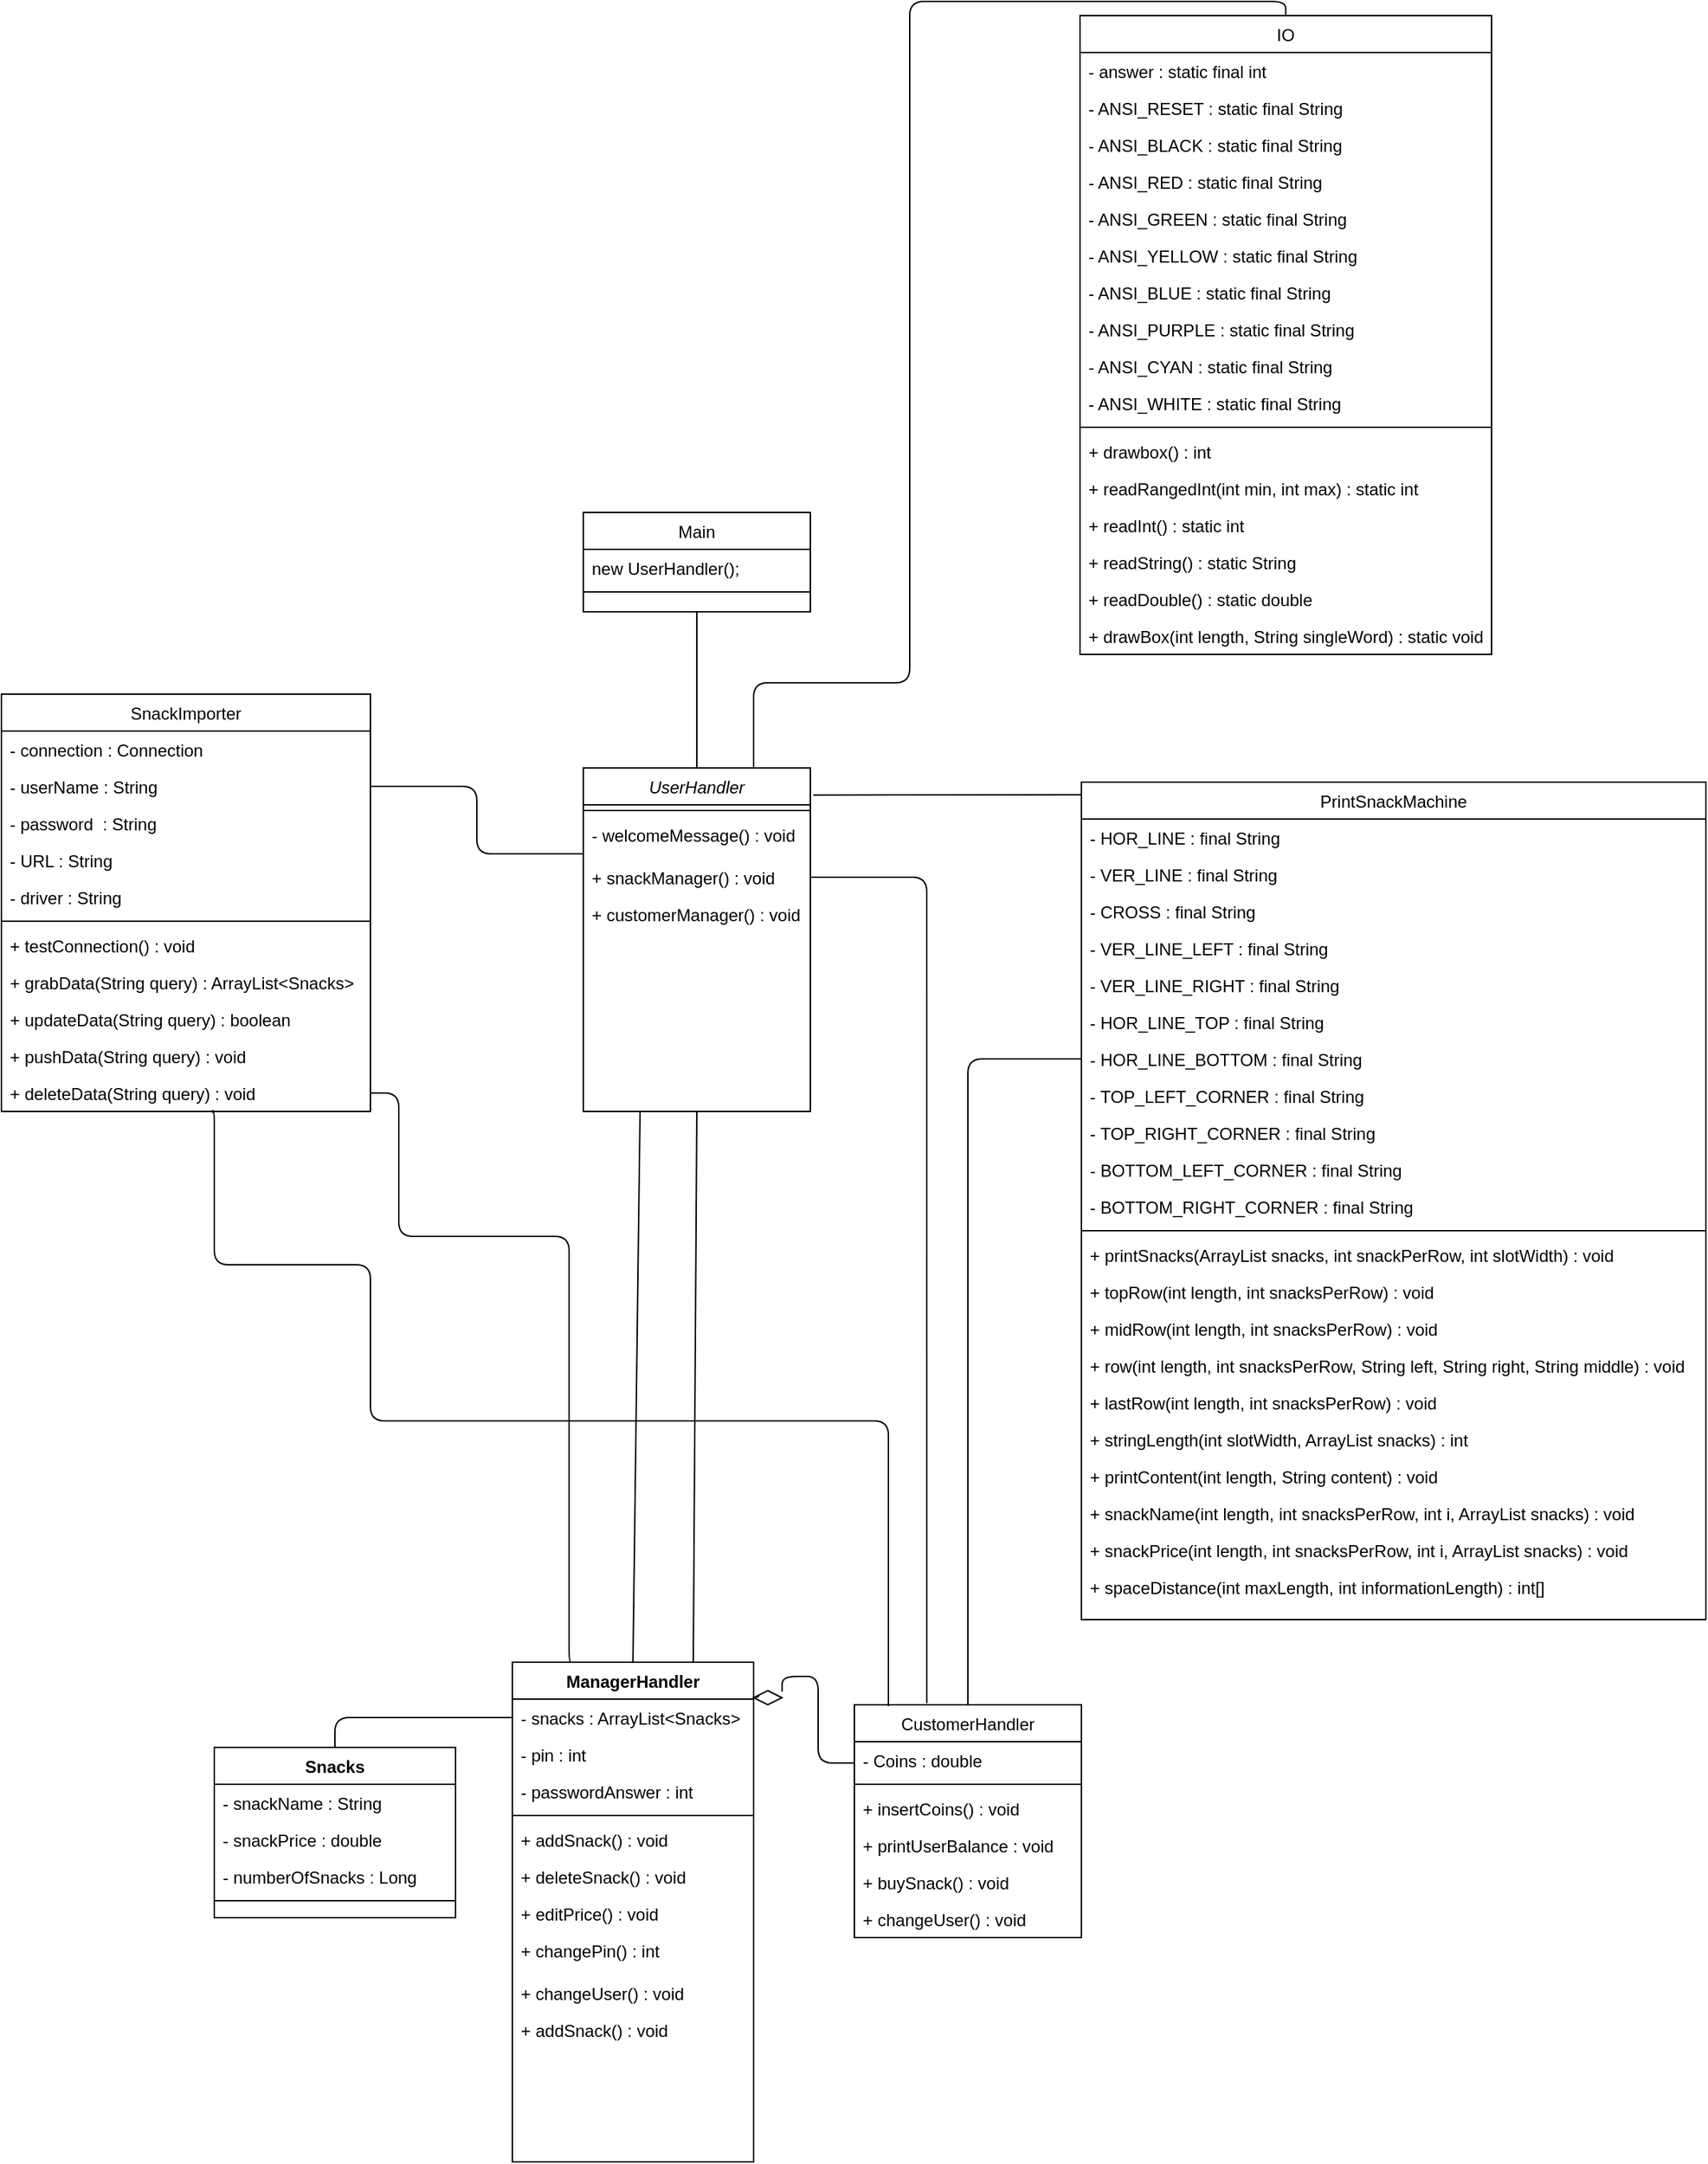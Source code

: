 <mxfile version="14.5.1" type="device"><diagram id="C5RBs43oDa-KdzZeNtuy" name="Page-1"><mxGraphModel dx="1024" dy="1761" grid="1" gridSize="10" guides="1" tooltips="1" connect="1" arrows="1" fold="1" page="1" pageScale="1" pageWidth="827" pageHeight="1169" math="0" shadow="0"><root><mxCell id="WIyWlLk6GJQsqaUBKTNV-0"/><mxCell id="WIyWlLk6GJQsqaUBKTNV-1" parent="WIyWlLk6GJQsqaUBKTNV-0"/><mxCell id="zkfFHV4jXpPFQw0GAbJ--0" value="UserHandler" style="swimlane;fontStyle=2;align=center;verticalAlign=top;childLayout=stackLayout;horizontal=1;startSize=26;horizontalStack=0;resizeParent=1;resizeLast=0;collapsible=1;marginBottom=0;rounded=0;shadow=0;strokeWidth=1;" parent="WIyWlLk6GJQsqaUBKTNV-1" vertex="1"><mxGeometry x="450" y="-530" width="160" height="242" as="geometry"><mxRectangle x="230" y="140" width="160" height="26" as="alternateBounds"/></mxGeometry></mxCell><mxCell id="2cASF21D1SlaYbi52eD0-121" value="" style="line;html=1;strokeWidth=1;align=left;verticalAlign=middle;spacingTop=-1;spacingLeft=3;spacingRight=3;rotatable=0;labelPosition=right;points=[];portConstraint=eastwest;" parent="zkfFHV4jXpPFQw0GAbJ--0" vertex="1"><mxGeometry y="26" width="160" height="8" as="geometry"/></mxCell><mxCell id="zkfFHV4jXpPFQw0GAbJ--5" value="- welcomeMessage() : void" style="text;align=left;verticalAlign=top;spacingLeft=4;spacingRight=4;overflow=hidden;rotatable=0;points=[[0,0.5],[1,0.5]];portConstraint=eastwest;" parent="zkfFHV4jXpPFQw0GAbJ--0" vertex="1"><mxGeometry y="34" width="160" height="30" as="geometry"/></mxCell><mxCell id="2cASF21D1SlaYbi52eD0-30" value="+ snackManager() : void" style="text;align=left;verticalAlign=top;spacingLeft=4;spacingRight=4;overflow=hidden;rotatable=0;points=[[0,0.5],[1,0.5]];portConstraint=eastwest;" parent="zkfFHV4jXpPFQw0GAbJ--0" vertex="1"><mxGeometry y="64" width="160" height="26" as="geometry"/></mxCell><mxCell id="2cASF21D1SlaYbi52eD0-31" value="+ customerManager() : void" style="text;align=left;verticalAlign=top;spacingLeft=4;spacingRight=4;overflow=hidden;rotatable=0;points=[[0,0.5],[1,0.5]];portConstraint=eastwest;" parent="zkfFHV4jXpPFQw0GAbJ--0" vertex="1"><mxGeometry y="90" width="160" height="26" as="geometry"/></mxCell><mxCell id="JC5W93umAyx_FNa5GEK2-9" style="edgeStyle=orthogonalEdgeStyle;rounded=1;orthogonalLoop=1;jettySize=auto;html=1;entryX=0;entryY=0.5;entryDx=0;entryDy=0;endArrow=none;endFill=0;" parent="WIyWlLk6GJQsqaUBKTNV-1" source="zkfFHV4jXpPFQw0GAbJ--6" target="2cASF21D1SlaYbi52eD0-49" edge="1"><mxGeometry relative="1" as="geometry"/></mxCell><mxCell id="zkfFHV4jXpPFQw0GAbJ--6" value="CustomerHandler" style="swimlane;fontStyle=0;align=center;verticalAlign=top;childLayout=stackLayout;horizontal=1;startSize=26;horizontalStack=0;resizeParent=1;resizeLast=0;collapsible=1;marginBottom=0;rounded=0;shadow=0;strokeWidth=1;" parent="WIyWlLk6GJQsqaUBKTNV-1" vertex="1"><mxGeometry x="641" y="130" width="160" height="164" as="geometry"><mxRectangle x="130" y="380" width="160" height="26" as="alternateBounds"/></mxGeometry></mxCell><mxCell id="zkfFHV4jXpPFQw0GAbJ--7" value="- Coins : double" style="text;align=left;verticalAlign=top;spacingLeft=4;spacingRight=4;overflow=hidden;rotatable=0;points=[[0,0.5],[1,0.5]];portConstraint=eastwest;" parent="zkfFHV4jXpPFQw0GAbJ--6" vertex="1"><mxGeometry y="26" width="160" height="26" as="geometry"/></mxCell><mxCell id="zkfFHV4jXpPFQw0GAbJ--9" value="" style="line;html=1;strokeWidth=1;align=left;verticalAlign=middle;spacingTop=-1;spacingLeft=3;spacingRight=3;rotatable=0;labelPosition=right;points=[];portConstraint=eastwest;" parent="zkfFHV4jXpPFQw0GAbJ--6" vertex="1"><mxGeometry y="52" width="160" height="8" as="geometry"/></mxCell><mxCell id="zkfFHV4jXpPFQw0GAbJ--11" value="+ insertCoins() : void&#10;" style="text;align=left;verticalAlign=top;spacingLeft=4;spacingRight=4;overflow=hidden;rotatable=0;points=[[0,0.5],[1,0.5]];portConstraint=eastwest;" parent="zkfFHV4jXpPFQw0GAbJ--6" vertex="1"><mxGeometry y="60" width="160" height="26" as="geometry"/></mxCell><mxCell id="2cASF21D1SlaYbi52eD0-34" value="+ printUserBalance : void&#10;" style="text;align=left;verticalAlign=top;spacingLeft=4;spacingRight=4;overflow=hidden;rotatable=0;points=[[0,0.5],[1,0.5]];portConstraint=eastwest;rounded=0;shadow=0;html=0;" parent="zkfFHV4jXpPFQw0GAbJ--6" vertex="1"><mxGeometry y="86" width="160" height="26" as="geometry"/></mxCell><mxCell id="2cASF21D1SlaYbi52eD0-35" value="+ buySnack() : void&#10;" style="text;align=left;verticalAlign=top;spacingLeft=4;spacingRight=4;overflow=hidden;rotatable=0;points=[[0,0.5],[1,0.5]];portConstraint=eastwest;rounded=0;shadow=0;html=0;" parent="zkfFHV4jXpPFQw0GAbJ--6" vertex="1"><mxGeometry y="112" width="160" height="26" as="geometry"/></mxCell><mxCell id="2cASF21D1SlaYbi52eD0-36" value="+ changeUser() : void" style="text;align=left;verticalAlign=top;spacingLeft=4;spacingRight=4;overflow=hidden;rotatable=0;points=[[0,0.5],[1,0.5]];portConstraint=eastwest;rounded=0;shadow=0;html=0;" parent="zkfFHV4jXpPFQw0GAbJ--6" vertex="1"><mxGeometry y="138" width="160" height="26" as="geometry"/></mxCell><mxCell id="zkfFHV4jXpPFQw0GAbJ--13" value="Main" style="swimlane;fontStyle=0;align=center;verticalAlign=top;childLayout=stackLayout;horizontal=1;startSize=26;horizontalStack=0;resizeParent=1;resizeLast=0;collapsible=1;marginBottom=0;rounded=0;shadow=0;strokeWidth=1;" parent="WIyWlLk6GJQsqaUBKTNV-1" vertex="1"><mxGeometry x="450" y="-710" width="160" height="70" as="geometry"><mxRectangle x="340" y="380" width="170" height="26" as="alternateBounds"/></mxGeometry></mxCell><mxCell id="zkfFHV4jXpPFQw0GAbJ--14" value="new UserHandler();" style="text;align=left;verticalAlign=top;spacingLeft=4;spacingRight=4;overflow=hidden;rotatable=0;points=[[0,0.5],[1,0.5]];portConstraint=eastwest;" parent="zkfFHV4jXpPFQw0GAbJ--13" vertex="1"><mxGeometry y="26" width="160" height="26" as="geometry"/></mxCell><mxCell id="zkfFHV4jXpPFQw0GAbJ--15" value="" style="line;html=1;strokeWidth=1;align=left;verticalAlign=middle;spacingTop=-1;spacingLeft=3;spacingRight=3;rotatable=0;labelPosition=right;points=[];portConstraint=eastwest;" parent="zkfFHV4jXpPFQw0GAbJ--13" vertex="1"><mxGeometry y="52" width="160" height="8" as="geometry"/></mxCell><mxCell id="JC5W93umAyx_FNa5GEK2-10" style="edgeStyle=orthogonalEdgeStyle;rounded=1;orthogonalLoop=1;jettySize=auto;html=1;entryX=1;entryY=0.5;entryDx=0;entryDy=0;endArrow=none;endFill=0;exitX=0.25;exitY=0;exitDx=0;exitDy=0;" parent="WIyWlLk6GJQsqaUBKTNV-1" source="zkfFHV4jXpPFQw0GAbJ--17" target="2cASF21D1SlaYbi52eD0-81" edge="1"><mxGeometry relative="1" as="geometry"><Array as="points"><mxPoint x="440" y="100"/><mxPoint x="440" y="-200"/><mxPoint x="320" y="-200"/><mxPoint x="320" y="-301"/></Array></mxGeometry></mxCell><mxCell id="zkfFHV4jXpPFQw0GAbJ--17" value="ManagerHandler" style="swimlane;fontStyle=1;align=center;verticalAlign=top;childLayout=stackLayout;horizontal=1;startSize=26;horizontalStack=0;resizeParent=1;resizeLast=0;collapsible=1;marginBottom=0;rounded=0;shadow=0;strokeWidth=1;" parent="WIyWlLk6GJQsqaUBKTNV-1" vertex="1"><mxGeometry x="400" y="100" width="170" height="352" as="geometry"><mxRectangle x="550" y="140" width="160" height="26" as="alternateBounds"/></mxGeometry></mxCell><mxCell id="2cASF21D1SlaYbi52eD0-59" value="- snacks : ArrayList&lt;Snacks&gt;" style="text;align=left;verticalAlign=top;spacingLeft=4;spacingRight=4;overflow=hidden;rotatable=0;points=[[0,0.5],[1,0.5]];portConstraint=eastwest;rounded=0;shadow=0;html=0;" parent="zkfFHV4jXpPFQw0GAbJ--17" vertex="1"><mxGeometry y="26" width="170" height="26" as="geometry"/></mxCell><mxCell id="2cASF21D1SlaYbi52eD0-66" value="- pin : int" style="text;align=left;verticalAlign=top;spacingLeft=4;spacingRight=4;overflow=hidden;rotatable=0;points=[[0,0.5],[1,0.5]];portConstraint=eastwest;rounded=0;shadow=0;html=0;" parent="zkfFHV4jXpPFQw0GAbJ--17" vertex="1"><mxGeometry y="52" width="170" height="26" as="geometry"/></mxCell><mxCell id="2cASF21D1SlaYbi52eD0-65" value="- passwordAnswer : int" style="text;align=left;verticalAlign=top;spacingLeft=4;spacingRight=4;overflow=hidden;rotatable=0;points=[[0,0.5],[1,0.5]];portConstraint=eastwest;rounded=0;shadow=0;html=0;" parent="zkfFHV4jXpPFQw0GAbJ--17" vertex="1"><mxGeometry y="78" width="170" height="26" as="geometry"/></mxCell><mxCell id="zkfFHV4jXpPFQw0GAbJ--23" value="" style="line;html=1;strokeWidth=1;align=left;verticalAlign=middle;spacingTop=-1;spacingLeft=3;spacingRight=3;rotatable=0;labelPosition=right;points=[];portConstraint=eastwest;" parent="zkfFHV4jXpPFQw0GAbJ--17" vertex="1"><mxGeometry y="104" width="170" height="8" as="geometry"/></mxCell><mxCell id="zkfFHV4jXpPFQw0GAbJ--24" value="+ addSnack() : void&#10;" style="text;align=left;verticalAlign=top;spacingLeft=4;spacingRight=4;overflow=hidden;rotatable=0;points=[[0,0.5],[1,0.5]];portConstraint=eastwest;" parent="zkfFHV4jXpPFQw0GAbJ--17" vertex="1"><mxGeometry y="112" width="170" height="26" as="geometry"/></mxCell><mxCell id="2cASF21D1SlaYbi52eD0-67" value="+ deleteSnack() : void" style="text;align=left;verticalAlign=top;spacingLeft=4;spacingRight=4;overflow=hidden;rotatable=0;points=[[0,0.5],[1,0.5]];portConstraint=eastwest;" parent="zkfFHV4jXpPFQw0GAbJ--17" vertex="1"><mxGeometry y="138" width="170" height="26" as="geometry"/></mxCell><mxCell id="2cASF21D1SlaYbi52eD0-68" value="+ editPrice() : void&#10;" style="text;align=left;verticalAlign=top;spacingLeft=4;spacingRight=4;overflow=hidden;rotatable=0;points=[[0,0.5],[1,0.5]];portConstraint=eastwest;" parent="zkfFHV4jXpPFQw0GAbJ--17" vertex="1"><mxGeometry y="164" width="170" height="26" as="geometry"/></mxCell><mxCell id="2cASF21D1SlaYbi52eD0-71" value="+ changePin() : int" style="text;align=left;verticalAlign=top;spacingLeft=4;spacingRight=4;overflow=hidden;rotatable=0;points=[[0,0.5],[1,0.5]];portConstraint=eastwest;" parent="zkfFHV4jXpPFQw0GAbJ--17" vertex="1"><mxGeometry y="190" width="170" height="30" as="geometry"/></mxCell><mxCell id="2cASF21D1SlaYbi52eD0-72" value="+ changeUser() : void" style="text;align=left;verticalAlign=top;spacingLeft=4;spacingRight=4;overflow=hidden;rotatable=0;points=[[0,0.5],[1,0.5]];portConstraint=eastwest;" parent="zkfFHV4jXpPFQw0GAbJ--17" vertex="1"><mxGeometry y="220" width="170" height="26" as="geometry"/></mxCell><mxCell id="2cASF21D1SlaYbi52eD0-74" value="+ addSnack() : void&#10;" style="text;align=left;verticalAlign=top;spacingLeft=4;spacingRight=4;overflow=hidden;rotatable=0;points=[[0,0.5],[1,0.5]];portConstraint=eastwest;" parent="zkfFHV4jXpPFQw0GAbJ--17" vertex="1"><mxGeometry y="246" width="170" height="26" as="geometry"/></mxCell><mxCell id="2cASF21D1SlaYbi52eD0-0" value="IO&#10;&#10;" style="swimlane;fontStyle=0;align=center;verticalAlign=top;childLayout=stackLayout;horizontal=1;startSize=26;horizontalStack=0;resizeParent=1;resizeLast=0;collapsible=1;marginBottom=0;rounded=0;shadow=0;strokeWidth=1;" parent="WIyWlLk6GJQsqaUBKTNV-1" vertex="1"><mxGeometry x="800" y="-1060" width="290" height="450" as="geometry"><mxRectangle x="130" y="380" width="160" height="26" as="alternateBounds"/></mxGeometry></mxCell><mxCell id="2cASF21D1SlaYbi52eD0-1" value="- answer : static final int" style="text;align=left;verticalAlign=top;spacingLeft=4;spacingRight=4;overflow=hidden;rotatable=0;points=[[0,0.5],[1,0.5]];portConstraint=eastwest;" parent="2cASF21D1SlaYbi52eD0-0" vertex="1"><mxGeometry y="26" width="290" height="26" as="geometry"/></mxCell><mxCell id="2cASF21D1SlaYbi52eD0-86" value="- ANSI_RESET : static final String" style="text;align=left;verticalAlign=top;spacingLeft=4;spacingRight=4;overflow=hidden;rotatable=0;points=[[0,0.5],[1,0.5]];portConstraint=eastwest;rounded=0;shadow=0;html=0;" parent="2cASF21D1SlaYbi52eD0-0" vertex="1"><mxGeometry y="52" width="290" height="26" as="geometry"/></mxCell><mxCell id="2cASF21D1SlaYbi52eD0-87" value="- ANSI_BLACK : static final String" style="text;align=left;verticalAlign=top;spacingLeft=4;spacingRight=4;overflow=hidden;rotatable=0;points=[[0,0.5],[1,0.5]];portConstraint=eastwest;rounded=0;shadow=0;html=0;" parent="2cASF21D1SlaYbi52eD0-0" vertex="1"><mxGeometry y="78" width="290" height="26" as="geometry"/></mxCell><mxCell id="2cASF21D1SlaYbi52eD0-85" value="- ANSI_RED : static final String" style="text;align=left;verticalAlign=top;spacingLeft=4;spacingRight=4;overflow=hidden;rotatable=0;points=[[0,0.5],[1,0.5]];portConstraint=eastwest;rounded=0;shadow=0;html=0;" parent="2cASF21D1SlaYbi52eD0-0" vertex="1"><mxGeometry y="104" width="290" height="26" as="geometry"/></mxCell><mxCell id="2cASF21D1SlaYbi52eD0-88" value="- ANSI_GREEN : static final String" style="text;align=left;verticalAlign=top;spacingLeft=4;spacingRight=4;overflow=hidden;rotatable=0;points=[[0,0.5],[1,0.5]];portConstraint=eastwest;rounded=0;shadow=0;html=0;" parent="2cASF21D1SlaYbi52eD0-0" vertex="1"><mxGeometry y="130" width="290" height="26" as="geometry"/></mxCell><mxCell id="2cASF21D1SlaYbi52eD0-89" value="- ANSI_YELLOW : static final String" style="text;align=left;verticalAlign=top;spacingLeft=4;spacingRight=4;overflow=hidden;rotatable=0;points=[[0,0.5],[1,0.5]];portConstraint=eastwest;rounded=0;shadow=0;html=0;" parent="2cASF21D1SlaYbi52eD0-0" vertex="1"><mxGeometry y="156" width="290" height="26" as="geometry"/></mxCell><mxCell id="2cASF21D1SlaYbi52eD0-84" value="- ANSI_BLUE : static final String" style="text;align=left;verticalAlign=top;spacingLeft=4;spacingRight=4;overflow=hidden;rotatable=0;points=[[0,0.5],[1,0.5]];portConstraint=eastwest;rounded=0;shadow=0;html=0;" parent="2cASF21D1SlaYbi52eD0-0" vertex="1"><mxGeometry y="182" width="290" height="26" as="geometry"/></mxCell><mxCell id="2cASF21D1SlaYbi52eD0-90" value="- ANSI_PURPLE : static final String" style="text;align=left;verticalAlign=top;spacingLeft=4;spacingRight=4;overflow=hidden;rotatable=0;points=[[0,0.5],[1,0.5]];portConstraint=eastwest;rounded=0;shadow=0;html=0;" parent="2cASF21D1SlaYbi52eD0-0" vertex="1"><mxGeometry y="208" width="290" height="26" as="geometry"/></mxCell><mxCell id="2cASF21D1SlaYbi52eD0-2" value="- ANSI_CYAN : static final String" style="text;align=left;verticalAlign=top;spacingLeft=4;spacingRight=4;overflow=hidden;rotatable=0;points=[[0,0.5],[1,0.5]];portConstraint=eastwest;rounded=0;shadow=0;html=0;" parent="2cASF21D1SlaYbi52eD0-0" vertex="1"><mxGeometry y="234" width="290" height="26" as="geometry"/></mxCell><mxCell id="2cASF21D1SlaYbi52eD0-91" value="- ANSI_WHITE : static final String" style="text;align=left;verticalAlign=top;spacingLeft=4;spacingRight=4;overflow=hidden;rotatable=0;points=[[0,0.5],[1,0.5]];portConstraint=eastwest;rounded=0;shadow=0;html=0;" parent="2cASF21D1SlaYbi52eD0-0" vertex="1"><mxGeometry y="260" width="290" height="26" as="geometry"/></mxCell><mxCell id="2cASF21D1SlaYbi52eD0-3" value="" style="line;html=1;strokeWidth=1;align=left;verticalAlign=middle;spacingTop=-1;spacingLeft=3;spacingRight=3;rotatable=0;labelPosition=right;points=[];portConstraint=eastwest;" parent="2cASF21D1SlaYbi52eD0-0" vertex="1"><mxGeometry y="286" width="290" height="8" as="geometry"/></mxCell><mxCell id="2cASF21D1SlaYbi52eD0-5" value="+ drawbox() : int " style="text;align=left;verticalAlign=top;spacingLeft=4;spacingRight=4;overflow=hidden;rotatable=0;points=[[0,0.5],[1,0.5]];portConstraint=eastwest;" parent="2cASF21D1SlaYbi52eD0-0" vertex="1"><mxGeometry y="294" width="290" height="26" as="geometry"/></mxCell><mxCell id="2cASF21D1SlaYbi52eD0-93" value="+ readRangedInt(int min, int max) : static int" style="text;align=left;verticalAlign=top;spacingLeft=4;spacingRight=4;overflow=hidden;rotatable=0;points=[[0,0.5],[1,0.5]];portConstraint=eastwest;" parent="2cASF21D1SlaYbi52eD0-0" vertex="1"><mxGeometry y="320" width="290" height="26" as="geometry"/></mxCell><mxCell id="2cASF21D1SlaYbi52eD0-94" value="+ readInt() : static int" style="text;align=left;verticalAlign=top;spacingLeft=4;spacingRight=4;overflow=hidden;rotatable=0;points=[[0,0.5],[1,0.5]];portConstraint=eastwest;" parent="2cASF21D1SlaYbi52eD0-0" vertex="1"><mxGeometry y="346" width="290" height="26" as="geometry"/></mxCell><mxCell id="2cASF21D1SlaYbi52eD0-92" value="+ readString() : static String" style="text;align=left;verticalAlign=top;spacingLeft=4;spacingRight=4;overflow=hidden;rotatable=0;points=[[0,0.5],[1,0.5]];portConstraint=eastwest;" parent="2cASF21D1SlaYbi52eD0-0" vertex="1"><mxGeometry y="372" width="290" height="26" as="geometry"/></mxCell><mxCell id="2cASF21D1SlaYbi52eD0-96" value="+ readDouble() : static double" style="text;align=left;verticalAlign=top;spacingLeft=4;spacingRight=4;overflow=hidden;rotatable=0;points=[[0,0.5],[1,0.5]];portConstraint=eastwest;" parent="2cASF21D1SlaYbi52eD0-0" vertex="1"><mxGeometry y="398" width="290" height="26" as="geometry"/></mxCell><mxCell id="2cASF21D1SlaYbi52eD0-95" value="+ drawBox(int length, String singleWord) : static void " style="text;align=left;verticalAlign=top;spacingLeft=4;spacingRight=4;overflow=hidden;rotatable=0;points=[[0,0.5],[1,0.5]];portConstraint=eastwest;" parent="2cASF21D1SlaYbi52eD0-0" vertex="1"><mxGeometry y="424" width="290" height="26" as="geometry"/></mxCell><mxCell id="2cASF21D1SlaYbi52eD0-13" value="SnackImporter&#10;&#10;" style="swimlane;fontStyle=0;align=center;verticalAlign=top;childLayout=stackLayout;horizontal=1;startSize=26;horizontalStack=0;resizeParent=1;resizeLast=0;collapsible=1;marginBottom=0;rounded=0;shadow=0;strokeWidth=1;" parent="WIyWlLk6GJQsqaUBKTNV-1" vertex="1"><mxGeometry x="40" y="-582" width="260" height="294" as="geometry"><mxRectangle x="130" y="380" width="160" height="26" as="alternateBounds"/></mxGeometry></mxCell><mxCell id="2cASF21D1SlaYbi52eD0-14" value="- connection : Connection" style="text;align=left;verticalAlign=top;spacingLeft=4;spacingRight=4;overflow=hidden;rotatable=0;points=[[0,0.5],[1,0.5]];portConstraint=eastwest;" parent="2cASF21D1SlaYbi52eD0-13" vertex="1"><mxGeometry y="26" width="260" height="26" as="geometry"/></mxCell><mxCell id="2cASF21D1SlaYbi52eD0-15" value="- userName : String" style="text;align=left;verticalAlign=top;spacingLeft=4;spacingRight=4;overflow=hidden;rotatable=0;points=[[0,0.5],[1,0.5]];portConstraint=eastwest;rounded=0;shadow=0;html=0;" parent="2cASF21D1SlaYbi52eD0-13" vertex="1"><mxGeometry y="52" width="260" height="26" as="geometry"/></mxCell><mxCell id="2cASF21D1SlaYbi52eD0-75" value="- password  : String" style="text;align=left;verticalAlign=top;spacingLeft=4;spacingRight=4;overflow=hidden;rotatable=0;points=[[0,0.5],[1,0.5]];portConstraint=eastwest;rounded=0;shadow=0;html=0;" parent="2cASF21D1SlaYbi52eD0-13" vertex="1"><mxGeometry y="78" width="260" height="26" as="geometry"/></mxCell><mxCell id="2cASF21D1SlaYbi52eD0-78" value="- URL : String" style="text;align=left;verticalAlign=top;spacingLeft=4;spacingRight=4;overflow=hidden;rotatable=0;points=[[0,0.5],[1,0.5]];portConstraint=eastwest;rounded=0;shadow=0;html=0;" parent="2cASF21D1SlaYbi52eD0-13" vertex="1"><mxGeometry y="104" width="260" height="26" as="geometry"/></mxCell><mxCell id="2cASF21D1SlaYbi52eD0-77" value="- driver : String" style="text;align=left;verticalAlign=top;spacingLeft=4;spacingRight=4;overflow=hidden;rotatable=0;points=[[0,0.5],[1,0.5]];portConstraint=eastwest;rounded=0;shadow=0;html=0;" parent="2cASF21D1SlaYbi52eD0-13" vertex="1"><mxGeometry y="130" width="260" height="26" as="geometry"/></mxCell><mxCell id="2cASF21D1SlaYbi52eD0-16" value="" style="line;html=1;strokeWidth=1;align=left;verticalAlign=middle;spacingTop=-1;spacingLeft=3;spacingRight=3;rotatable=0;labelPosition=right;points=[];portConstraint=eastwest;" parent="2cASF21D1SlaYbi52eD0-13" vertex="1"><mxGeometry y="156" width="260" height="8" as="geometry"/></mxCell><mxCell id="2cASF21D1SlaYbi52eD0-18" value="+ testConnection() : void" style="text;align=left;verticalAlign=top;spacingLeft=4;spacingRight=4;overflow=hidden;rotatable=0;points=[[0,0.5],[1,0.5]];portConstraint=eastwest;" parent="2cASF21D1SlaYbi52eD0-13" vertex="1"><mxGeometry y="164" width="260" height="26" as="geometry"/></mxCell><mxCell id="2cASF21D1SlaYbi52eD0-80" value="+ grabData(String query) : ArrayList&lt;Snacks&gt;" style="text;align=left;verticalAlign=top;spacingLeft=4;spacingRight=4;overflow=hidden;rotatable=0;points=[[0,0.5],[1,0.5]];portConstraint=eastwest;" parent="2cASF21D1SlaYbi52eD0-13" vertex="1"><mxGeometry y="190" width="260" height="26" as="geometry"/></mxCell><mxCell id="2cASF21D1SlaYbi52eD0-82" value="+ updateData(String query) : boolean" style="text;align=left;verticalAlign=top;spacingLeft=4;spacingRight=4;overflow=hidden;rotatable=0;points=[[0,0.5],[1,0.5]];portConstraint=eastwest;" parent="2cASF21D1SlaYbi52eD0-13" vertex="1"><mxGeometry y="216" width="260" height="26" as="geometry"/></mxCell><mxCell id="2cASF21D1SlaYbi52eD0-83" value="+ pushData(String query) : void" style="text;align=left;verticalAlign=top;spacingLeft=4;spacingRight=4;overflow=hidden;rotatable=0;points=[[0,0.5],[1,0.5]];portConstraint=eastwest;" parent="2cASF21D1SlaYbi52eD0-13" vertex="1"><mxGeometry y="242" width="260" height="26" as="geometry"/></mxCell><mxCell id="2cASF21D1SlaYbi52eD0-81" value="+ deleteData(String query) : void" style="text;align=left;verticalAlign=top;spacingLeft=4;spacingRight=4;overflow=hidden;rotatable=0;points=[[0,0.5],[1,0.5]];portConstraint=eastwest;" parent="2cASF21D1SlaYbi52eD0-13" vertex="1"><mxGeometry y="268" width="260" height="26" as="geometry"/></mxCell><mxCell id="2cASF21D1SlaYbi52eD0-19" value="PrintSnackMachine&#10;" style="swimlane;fontStyle=0;align=center;verticalAlign=top;childLayout=stackLayout;horizontal=1;startSize=26;horizontalStack=0;resizeParent=1;resizeLast=0;collapsible=1;marginBottom=0;rounded=0;shadow=0;strokeWidth=1;" parent="WIyWlLk6GJQsqaUBKTNV-1" vertex="1"><mxGeometry x="801" y="-520" width="440" height="590" as="geometry"><mxRectangle x="130" y="380" width="160" height="26" as="alternateBounds"/></mxGeometry></mxCell><mxCell id="2cASF21D1SlaYbi52eD0-20" value="- HOR_LINE : final String&#10;" style="text;align=left;verticalAlign=top;spacingLeft=4;spacingRight=4;overflow=hidden;rotatable=0;points=[[0,0.5],[1,0.5]];portConstraint=eastwest;" parent="2cASF21D1SlaYbi52eD0-19" vertex="1"><mxGeometry y="26" width="440" height="26" as="geometry"/></mxCell><mxCell id="2cASF21D1SlaYbi52eD0-47" value="- VER_LINE : final String" style="text;align=left;verticalAlign=top;spacingLeft=4;spacingRight=4;overflow=hidden;rotatable=0;points=[[0,0.5],[1,0.5]];portConstraint=eastwest;" parent="2cASF21D1SlaYbi52eD0-19" vertex="1"><mxGeometry y="52" width="440" height="26" as="geometry"/></mxCell><mxCell id="2cASF21D1SlaYbi52eD0-52" value="- CROSS : final String&#10;" style="text;align=left;verticalAlign=top;spacingLeft=4;spacingRight=4;overflow=hidden;rotatable=0;points=[[0,0.5],[1,0.5]];portConstraint=eastwest;" parent="2cASF21D1SlaYbi52eD0-19" vertex="1"><mxGeometry y="78" width="440" height="26" as="geometry"/></mxCell><mxCell id="2cASF21D1SlaYbi52eD0-53" value="- VER_LINE_LEFT : final String" style="text;align=left;verticalAlign=top;spacingLeft=4;spacingRight=4;overflow=hidden;rotatable=0;points=[[0,0.5],[1,0.5]];portConstraint=eastwest;" parent="2cASF21D1SlaYbi52eD0-19" vertex="1"><mxGeometry y="104" width="440" height="26" as="geometry"/></mxCell><mxCell id="2cASF21D1SlaYbi52eD0-51" value="- VER_LINE_RIGHT : final String" style="text;align=left;verticalAlign=top;spacingLeft=4;spacingRight=4;overflow=hidden;rotatable=0;points=[[0,0.5],[1,0.5]];portConstraint=eastwest;" parent="2cASF21D1SlaYbi52eD0-19" vertex="1"><mxGeometry y="130" width="440" height="26" as="geometry"/></mxCell><mxCell id="2cASF21D1SlaYbi52eD0-50" value="- HOR_LINE_TOP : final String&#10;" style="text;align=left;verticalAlign=top;spacingLeft=4;spacingRight=4;overflow=hidden;rotatable=0;points=[[0,0.5],[1,0.5]];portConstraint=eastwest;" parent="2cASF21D1SlaYbi52eD0-19" vertex="1"><mxGeometry y="156" width="440" height="26" as="geometry"/></mxCell><mxCell id="2cASF21D1SlaYbi52eD0-49" value="- HOR_LINE_BOTTOM : final String&#10;" style="text;align=left;verticalAlign=top;spacingLeft=4;spacingRight=4;overflow=hidden;rotatable=0;points=[[0,0.5],[1,0.5]];portConstraint=eastwest;" parent="2cASF21D1SlaYbi52eD0-19" vertex="1"><mxGeometry y="182" width="440" height="26" as="geometry"/></mxCell><mxCell id="2cASF21D1SlaYbi52eD0-54" value="- TOP_LEFT_CORNER : final String&#10;" style="text;align=left;verticalAlign=top;spacingLeft=4;spacingRight=4;overflow=hidden;rotatable=0;points=[[0,0.5],[1,0.5]];portConstraint=eastwest;" parent="2cASF21D1SlaYbi52eD0-19" vertex="1"><mxGeometry y="208" width="440" height="26" as="geometry"/></mxCell><mxCell id="2cASF21D1SlaYbi52eD0-56" value="- TOP_RIGHT_CORNER : final String&#10;" style="text;align=left;verticalAlign=top;spacingLeft=4;spacingRight=4;overflow=hidden;rotatable=0;points=[[0,0.5],[1,0.5]];portConstraint=eastwest;" parent="2cASF21D1SlaYbi52eD0-19" vertex="1"><mxGeometry y="234" width="440" height="26" as="geometry"/></mxCell><mxCell id="2cASF21D1SlaYbi52eD0-57" value="- BOTTOM_LEFT_CORNER : final String&#10;" style="text;align=left;verticalAlign=top;spacingLeft=4;spacingRight=4;overflow=hidden;rotatable=0;points=[[0,0.5],[1,0.5]];portConstraint=eastwest;" parent="2cASF21D1SlaYbi52eD0-19" vertex="1"><mxGeometry y="260" width="440" height="26" as="geometry"/></mxCell><mxCell id="2cASF21D1SlaYbi52eD0-55" value="- BOTTOM_RIGHT_CORNER : final String&#10;" style="text;align=left;verticalAlign=top;spacingLeft=4;spacingRight=4;overflow=hidden;rotatable=0;points=[[0,0.5],[1,0.5]];portConstraint=eastwest;" parent="2cASF21D1SlaYbi52eD0-19" vertex="1"><mxGeometry y="286" width="440" height="26" as="geometry"/></mxCell><mxCell id="2cASF21D1SlaYbi52eD0-22" value="" style="line;html=1;strokeWidth=1;align=left;verticalAlign=middle;spacingTop=-1;spacingLeft=3;spacingRight=3;rotatable=0;labelPosition=right;points=[];portConstraint=eastwest;" parent="2cASF21D1SlaYbi52eD0-19" vertex="1"><mxGeometry y="312" width="440" height="8" as="geometry"/></mxCell><mxCell id="2cASF21D1SlaYbi52eD0-24" value="+ printSnacks(ArrayList snacks, int snackPerRow, int slotWidth) : void" style="text;align=left;verticalAlign=top;spacingLeft=4;spacingRight=4;overflow=hidden;rotatable=0;points=[[0,0.5],[1,0.5]];portConstraint=eastwest;" parent="2cASF21D1SlaYbi52eD0-19" vertex="1"><mxGeometry y="320" width="440" height="26" as="geometry"/></mxCell><mxCell id="2cASF21D1SlaYbi52eD0-37" value="+ topRow(int length, int snacksPerRow) : void&#10;" style="text;align=left;verticalAlign=top;spacingLeft=4;spacingRight=4;overflow=hidden;rotatable=0;points=[[0,0.5],[1,0.5]];portConstraint=eastwest;" parent="2cASF21D1SlaYbi52eD0-19" vertex="1"><mxGeometry y="346" width="440" height="26" as="geometry"/></mxCell><mxCell id="2cASF21D1SlaYbi52eD0-38" value="+ midRow(int length, int snacksPerRow) : void&#10;" style="text;align=left;verticalAlign=top;spacingLeft=4;spacingRight=4;overflow=hidden;rotatable=0;points=[[0,0.5],[1,0.5]];portConstraint=eastwest;" parent="2cASF21D1SlaYbi52eD0-19" vertex="1"><mxGeometry y="372" width="440" height="26" as="geometry"/></mxCell><mxCell id="2cASF21D1SlaYbi52eD0-39" value="+ row(int length, int snacksPerRow, String left, String right, String middle) : void" style="text;align=left;verticalAlign=top;spacingLeft=4;spacingRight=4;overflow=hidden;rotatable=0;points=[[0,0.5],[1,0.5]];portConstraint=eastwest;" parent="2cASF21D1SlaYbi52eD0-19" vertex="1"><mxGeometry y="398" width="440" height="26" as="geometry"/></mxCell><mxCell id="2cASF21D1SlaYbi52eD0-40" value="+ lastRow(int length, int snacksPerRow) : void" style="text;align=left;verticalAlign=top;spacingLeft=4;spacingRight=4;overflow=hidden;rotatable=0;points=[[0,0.5],[1,0.5]];portConstraint=eastwest;" parent="2cASF21D1SlaYbi52eD0-19" vertex="1"><mxGeometry y="424" width="440" height="26" as="geometry"/></mxCell><mxCell id="2cASF21D1SlaYbi52eD0-41" value="+ stringLength(int slotWidth, ArrayList snacks) : int&#10;" style="text;align=left;verticalAlign=top;spacingLeft=4;spacingRight=4;overflow=hidden;rotatable=0;points=[[0,0.5],[1,0.5]];portConstraint=eastwest;" parent="2cASF21D1SlaYbi52eD0-19" vertex="1"><mxGeometry y="450" width="440" height="26" as="geometry"/></mxCell><mxCell id="2cASF21D1SlaYbi52eD0-42" value="+ printContent(int length, String content) : void" style="text;align=left;verticalAlign=top;spacingLeft=4;spacingRight=4;overflow=hidden;rotatable=0;points=[[0,0.5],[1,0.5]];portConstraint=eastwest;" parent="2cASF21D1SlaYbi52eD0-19" vertex="1"><mxGeometry y="476" width="440" height="26" as="geometry"/></mxCell><mxCell id="2cASF21D1SlaYbi52eD0-43" value="+ snackName(int length, int snacksPerRow, int i, ArrayList snacks) : void" style="text;align=left;verticalAlign=top;spacingLeft=4;spacingRight=4;overflow=hidden;rotatable=0;points=[[0,0.5],[1,0.5]];portConstraint=eastwest;" parent="2cASF21D1SlaYbi52eD0-19" vertex="1"><mxGeometry y="502" width="440" height="26" as="geometry"/></mxCell><mxCell id="2cASF21D1SlaYbi52eD0-44" value="+ snackPrice(int length, int snacksPerRow, int i, ArrayList snacks) : void" style="text;align=left;verticalAlign=top;spacingLeft=4;spacingRight=4;overflow=hidden;rotatable=0;points=[[0,0.5],[1,0.5]];portConstraint=eastwest;" parent="2cASF21D1SlaYbi52eD0-19" vertex="1"><mxGeometry y="528" width="440" height="26" as="geometry"/></mxCell><mxCell id="2cASF21D1SlaYbi52eD0-46" value="+ spaceDistance(int maxLength, int informationLength) : int[]" style="text;align=left;verticalAlign=top;spacingLeft=4;spacingRight=4;overflow=hidden;rotatable=0;points=[[0,0.5],[1,0.5]];portConstraint=eastwest;" parent="2cASF21D1SlaYbi52eD0-19" vertex="1"><mxGeometry y="554" width="440" height="26" as="geometry"/></mxCell><mxCell id="2cASF21D1SlaYbi52eD0-26" value="" style="endArrow=none;html=1;entryX=0.5;entryY=1;entryDx=0;entryDy=0;exitX=0.5;exitY=0;exitDx=0;exitDy=0;" parent="WIyWlLk6GJQsqaUBKTNV-1" source="zkfFHV4jXpPFQw0GAbJ--0" target="zkfFHV4jXpPFQw0GAbJ--13" edge="1"><mxGeometry width="50" height="50" relative="1" as="geometry"><mxPoint x="530" y="140" as="sourcePoint"/><mxPoint x="580" y="90" as="targetPoint"/></mxGeometry></mxCell><mxCell id="2cASF21D1SlaYbi52eD0-97" value="Snacks" style="swimlane;fontStyle=1;align=center;verticalAlign=top;childLayout=stackLayout;horizontal=1;startSize=26;horizontalStack=0;resizeParent=1;resizeLast=0;collapsible=1;marginBottom=0;rounded=0;shadow=0;strokeWidth=1;" parent="WIyWlLk6GJQsqaUBKTNV-1" vertex="1"><mxGeometry x="190" y="160" width="170" height="120" as="geometry"><mxRectangle x="550" y="140" width="160" height="26" as="alternateBounds"/></mxGeometry></mxCell><mxCell id="2cASF21D1SlaYbi52eD0-98" value="- snackName : String" style="text;align=left;verticalAlign=top;spacingLeft=4;spacingRight=4;overflow=hidden;rotatable=0;points=[[0,0.5],[1,0.5]];portConstraint=eastwest;rounded=0;shadow=0;html=0;" parent="2cASF21D1SlaYbi52eD0-97" vertex="1"><mxGeometry y="26" width="170" height="26" as="geometry"/></mxCell><mxCell id="2cASF21D1SlaYbi52eD0-119" value="- snackPrice : double" style="text;align=left;verticalAlign=top;spacingLeft=4;spacingRight=4;overflow=hidden;rotatable=0;points=[[0,0.5],[1,0.5]];portConstraint=eastwest;rounded=0;shadow=0;html=0;" parent="2cASF21D1SlaYbi52eD0-97" vertex="1"><mxGeometry y="52" width="170" height="26" as="geometry"/></mxCell><mxCell id="2cASF21D1SlaYbi52eD0-120" value="- numberOfSnacks : Long" style="text;align=left;verticalAlign=top;spacingLeft=4;spacingRight=4;overflow=hidden;rotatable=0;points=[[0,0.5],[1,0.5]];portConstraint=eastwest;rounded=0;shadow=0;html=0;" parent="2cASF21D1SlaYbi52eD0-97" vertex="1"><mxGeometry y="78" width="170" height="26" as="geometry"/></mxCell><mxCell id="2cASF21D1SlaYbi52eD0-101" value="" style="line;html=1;strokeWidth=1;align=left;verticalAlign=middle;spacingTop=-1;spacingLeft=3;spacingRight=3;rotatable=0;labelPosition=right;points=[];portConstraint=eastwest;" parent="2cASF21D1SlaYbi52eD0-97" vertex="1"><mxGeometry y="104" width="170" height="8" as="geometry"/></mxCell><mxCell id="JC5W93umAyx_FNa5GEK2-0" value="" style="endArrow=none;html=1;entryX=0.5;entryY=1;entryDx=0;entryDy=0;exitX=0.75;exitY=0;exitDx=0;exitDy=0;endFill=0;strokeWidth=1;" parent="WIyWlLk6GJQsqaUBKTNV-1" source="zkfFHV4jXpPFQw0GAbJ--17" target="zkfFHV4jXpPFQw0GAbJ--0" edge="1"><mxGeometry width="50" height="50" relative="1" as="geometry"><mxPoint x="520" y="302" as="sourcePoint"/><mxPoint x="430" y="670" as="targetPoint"/></mxGeometry></mxCell><mxCell id="JC5W93umAyx_FNa5GEK2-1" value="" style="endArrow=none;html=1;exitX=0;exitY=0.5;exitDx=0;exitDy=0;entryX=0.5;entryY=0;entryDx=0;entryDy=0;edgeStyle=orthogonalEdgeStyle;" parent="WIyWlLk6GJQsqaUBKTNV-1" source="2cASF21D1SlaYbi52eD0-59" target="2cASF21D1SlaYbi52eD0-97" edge="1"><mxGeometry width="50" height="50" relative="1" as="geometry"><mxPoint x="420" y="670" as="sourcePoint"/><mxPoint x="470" y="620" as="targetPoint"/></mxGeometry></mxCell><mxCell id="JC5W93umAyx_FNa5GEK2-2" value="" style="endArrow=none;html=1;exitX=0.75;exitY=0;exitDx=0;exitDy=0;entryX=0.5;entryY=0;entryDx=0;entryDy=0;edgeStyle=orthogonalEdgeStyle;" parent="WIyWlLk6GJQsqaUBKTNV-1" source="zkfFHV4jXpPFQw0GAbJ--0" target="2cASF21D1SlaYbi52eD0-0" edge="1"><mxGeometry width="50" height="50" relative="1" as="geometry"><mxPoint x="700" y="260" as="sourcePoint"/><mxPoint x="750" y="210" as="targetPoint"/><Array as="points"><mxPoint x="570" y="-590"/><mxPoint x="680" y="-590"/><mxPoint x="680" y="-1070"/><mxPoint x="945" y="-1070"/></Array></mxGeometry></mxCell><mxCell id="JC5W93umAyx_FNa5GEK2-3" value="" style="endArrow=none;html=1;exitX=0;exitY=0.015;exitDx=0;exitDy=0;exitPerimeter=0;entryX=1.013;entryY=0.079;entryDx=0;entryDy=0;entryPerimeter=0;" parent="WIyWlLk6GJQsqaUBKTNV-1" source="2cASF21D1SlaYbi52eD0-19" target="zkfFHV4jXpPFQw0GAbJ--0" edge="1"><mxGeometry width="50" height="50" relative="1" as="geometry"><mxPoint x="630" y="-190" as="sourcePoint"/><mxPoint x="680" y="-240" as="targetPoint"/></mxGeometry></mxCell><mxCell id="JC5W93umAyx_FNa5GEK2-4" value="" style="endArrow=none;html=1;exitX=1;exitY=0.5;exitDx=0;exitDy=0;entryX=0;entryY=0.25;entryDx=0;entryDy=0;edgeStyle=orthogonalEdgeStyle;" parent="WIyWlLk6GJQsqaUBKTNV-1" source="2cASF21D1SlaYbi52eD0-15" target="zkfFHV4jXpPFQw0GAbJ--0" edge="1"><mxGeometry width="50" height="50" relative="1" as="geometry"><mxPoint x="390" y="70" as="sourcePoint"/><mxPoint x="440" y="20" as="targetPoint"/></mxGeometry></mxCell><mxCell id="JC5W93umAyx_FNa5GEK2-6" value="" style="endArrow=none;html=1;entryX=0;entryY=0.25;entryDx=0;entryDy=0;exitX=1.006;exitY=0.07;exitDx=0;exitDy=0;exitPerimeter=0;edgeStyle=orthogonalEdgeStyle;" parent="WIyWlLk6GJQsqaUBKTNV-1" source="NRU320e2vF5Jac-XKuHo-1" target="zkfFHV4jXpPFQw0GAbJ--6" edge="1"><mxGeometry width="50" height="50" relative="1" as="geometry"><mxPoint x="350" y="500" as="sourcePoint"/><mxPoint x="480" y="580" as="targetPoint"/></mxGeometry></mxCell><mxCell id="JC5W93umAyx_FNa5GEK2-7" value="" style="endArrow=none;html=1;entryX=0.15;entryY=0.006;entryDx=0;entryDy=0;edgeStyle=orthogonalEdgeStyle;entryPerimeter=0;exitX=0.573;exitY=0.962;exitDx=0;exitDy=0;exitPerimeter=0;" parent="WIyWlLk6GJQsqaUBKTNV-1" source="2cASF21D1SlaYbi52eD0-81" target="zkfFHV4jXpPFQw0GAbJ--6" edge="1"><mxGeometry width="50" height="50" relative="1" as="geometry"><mxPoint x="190" y="-287" as="sourcePoint"/><mxPoint x="400" y="90" as="targetPoint"/><Array as="points"><mxPoint x="189" y="-287"/><mxPoint x="190" y="-287"/><mxPoint x="190" y="-180"/><mxPoint x="300" y="-180"/><mxPoint x="300" y="-70"/><mxPoint x="665" y="-70"/></Array></mxGeometry></mxCell><mxCell id="JC5W93umAyx_FNa5GEK2-12" value="" style="endArrow=none;html=1;entryX=0.25;entryY=1;entryDx=0;entryDy=0;exitX=0.5;exitY=0;exitDx=0;exitDy=0;endFill=0;strokeWidth=1;" parent="WIyWlLk6GJQsqaUBKTNV-1" source="zkfFHV4jXpPFQw0GAbJ--17" target="zkfFHV4jXpPFQw0GAbJ--0" edge="1"><mxGeometry width="50" height="50" relative="1" as="geometry"><mxPoint x="245" y="480" as="sourcePoint"/><mxPoint x="520" y="322" as="targetPoint"/></mxGeometry></mxCell><mxCell id="JC5W93umAyx_FNa5GEK2-13" value="" style="endArrow=none;html=1;strokeWidth=1;exitX=1;exitY=0.5;exitDx=0;exitDy=0;entryX=0.319;entryY=-0.006;entryDx=0;entryDy=0;entryPerimeter=0;edgeStyle=orthogonalEdgeStyle;" parent="WIyWlLk6GJQsqaUBKTNV-1" source="2cASF21D1SlaYbi52eD0-30" target="zkfFHV4jXpPFQw0GAbJ--6" edge="1"><mxGeometry width="50" height="50" relative="1" as="geometry"><mxPoint x="670" y="-380" as="sourcePoint"/><mxPoint x="690" y="10" as="targetPoint"/></mxGeometry></mxCell><mxCell id="NRU320e2vF5Jac-XKuHo-1" value="" style="rhombus;whiteSpace=wrap;html=1;" vertex="1" parent="WIyWlLk6GJQsqaUBKTNV-1"><mxGeometry x="570" y="120" width="20" height="10" as="geometry"/></mxCell><mxCell id="NRU320e2vF5Jac-XKuHo-2" value="" style="endArrow=none;html=1;entryX=0;entryY=0.25;entryDx=0;entryDy=0;exitX=1.006;exitY=0.07;exitDx=0;exitDy=0;exitPerimeter=0;edgeStyle=orthogonalEdgeStyle;" edge="1" parent="WIyWlLk6GJQsqaUBKTNV-1" source="zkfFHV4jXpPFQw0GAbJ--17" target="NRU320e2vF5Jac-XKuHo-1"><mxGeometry width="50" height="50" relative="1" as="geometry"><mxPoint x="571.02" y="124.64" as="sourcePoint"/><mxPoint x="641" y="171" as="targetPoint"/></mxGeometry></mxCell></root></mxGraphModel></diagram></mxfile>